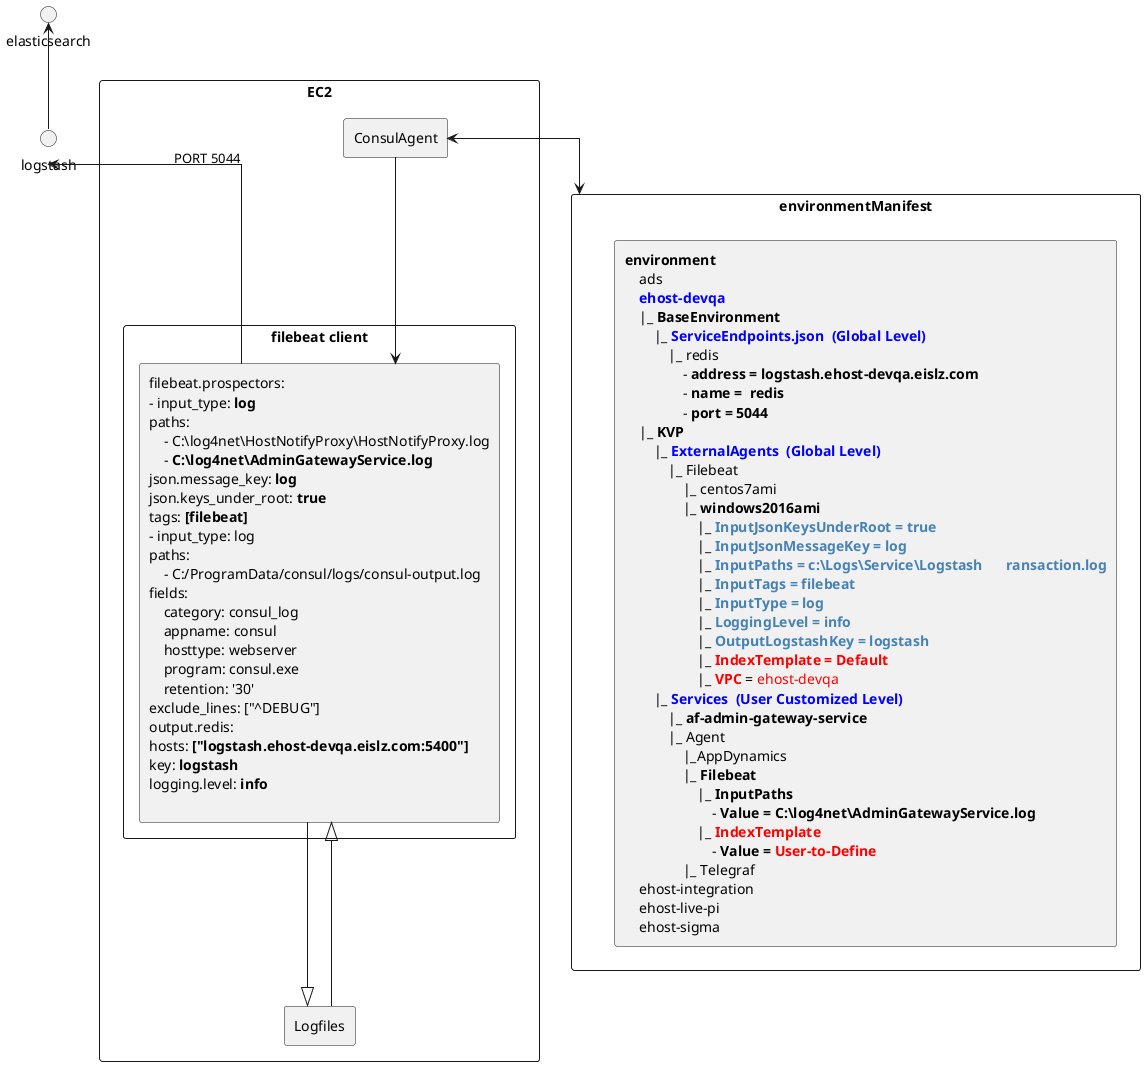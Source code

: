 @startuml

' skinparam linetype polyline
skinparam linetype ortho

    rectangle "environmentManifest" as envmanrepo {
        rectangle envmanifest [
            <b>environment</b>
                ads
                <color:blue><b>ehost-devqa</b></color>
                |_ <b>BaseEnvironment</b>
                    |_ <color:blue><b>ServiceEndpoints.json</b>  <b>(Global Level)</b></color>
                        |_ redis
                            - <b>address = logstash.ehost-devqa.eislz.com
                            - <b>name =  redis
                            - <b>port = 5044
                |_ <b>KVP</b>
                    |_ <color:blue><b>ExternalAgents</b>  <b>(Global Level)</b></color>
                        |_ Filebeat
                            |_ centos7ami
                            |_ <b>windows2016ami</b>
                                |_ <color:SteelBlue><b>InputJsonKeysUnderRoot = true</b></color>
                                |_ <color:SteelBlue><b>InputJsonMessageKey = log</b></color>
                                |_ <color:SteelBlue><b>InputPaths = c:\Logs\Service\Logstash\transaction.log</b></color>
                                |_ <color:SteelBlue><b>InputTags = filebeat</b></color>
                                |_ <color:SteelBlue><b>InputType = log</b></color>
                                |_ <color:SteelBlue><b>LoggingLevel = info</b></color>
                                |_ <color:SteelBlue><b>OutputLogstashKey = logstash</b></color>
                                |_ <b><color:red>IndexTemplate<b> = Default</color>
                                |_ <b><color:red>VPC</b> = <color:red>ehost-devqa</color>
                    |_ <color:blue><b>Services</b>  <b>(User Customized Level)</b></color>
                        |_ <b>af-admin-gateway-service</b>
                        |_ Agent
                            |_AppDynamics
                            |_ <b>Filebeat</b>
                                |_ <b>InputPaths
                                    - <b>Value = C:\log4net\AdminGatewayService.log
                                |_ <b><color:red>IndexTemplate</color>
                                    - <b>Value = <color:red>User-to-Define</color>
                            |_ Telegraf
                ehost-integration
                ehost-live-pi
                ehost-sigma
        ]
    }

    rectangle "EC2" as ec2 {
        rectangle "filebeat client" as filebeatcli {
            rectangle filebeatyml [
                filebeat.prospectors:
                - input_type: <b>log</b>
                paths:
                    - C:\log4net\HostNotifyProxy\HostNotifyProxy.log
                    - <b>C:\log4net\AdminGatewayService.log</b>
                json.message_key: <b>log</b>
                json.keys_under_root: <b>true</b>
                tags: <b>[filebeat]</b>
                - input_type: log
                paths:
                    - C:/ProgramData/consul/logs/consul-output.log
                fields:
                    category: consul_log
                    appname: consul
                    hosttype: webserver
                    program: consul.exe
                    retention: '30'
                exclude_lines: ["^DEBUG"]
                output.redis:
                hosts: <b>["logstash.ehost-devqa.eislz.com:5400"]</b>
                key: <b>logstash</b>
                logging.level: <b>info

            ]
        }

        rectangle "Logfiles" as logfile
        ' add line sample from logfile w/new fields
        rectangle "ConsulAgent" as consulagent
    }




    consulagent <-down-> envmanrepo
    consulagent --> filebeatyml
    filebeatyml -down-|> logfile
    logfile -up-|> filebeatyml
    filebeatyml -up-> logstash  : PORT 5044
    logstash -up-> elasticsearch
@enduml
